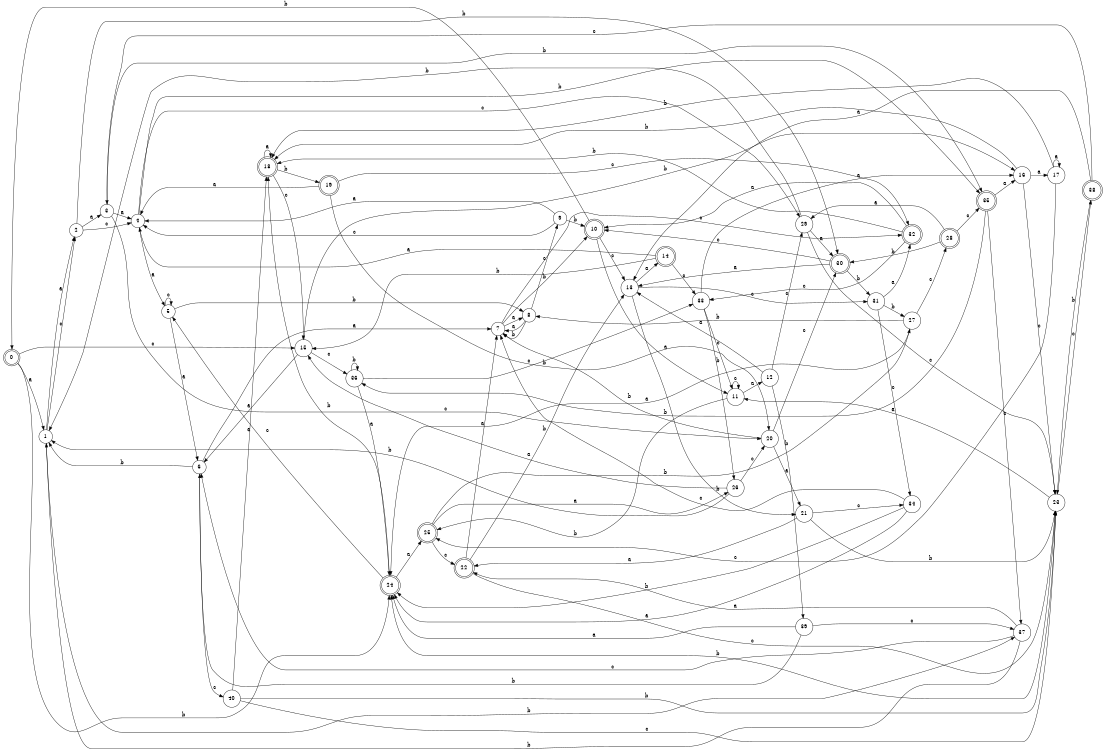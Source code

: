 digraph n33_3 {
__start0 [label="" shape="none"];

rankdir=LR;
size="8,5";

s0 [style="rounded,filled", color="black", fillcolor="white" shape="doublecircle", label="0"];
s1 [style="filled", color="black", fillcolor="white" shape="circle", label="1"];
s2 [style="filled", color="black", fillcolor="white" shape="circle", label="2"];
s3 [style="filled", color="black", fillcolor="white" shape="circle", label="3"];
s4 [style="filled", color="black", fillcolor="white" shape="circle", label="4"];
s5 [style="filled", color="black", fillcolor="white" shape="circle", label="5"];
s6 [style="filled", color="black", fillcolor="white" shape="circle", label="6"];
s7 [style="filled", color="black", fillcolor="white" shape="circle", label="7"];
s8 [style="filled", color="black", fillcolor="white" shape="circle", label="8"];
s9 [style="filled", color="black", fillcolor="white" shape="circle", label="9"];
s10 [style="rounded,filled", color="black", fillcolor="white" shape="doublecircle", label="10"];
s11 [style="filled", color="black", fillcolor="white" shape="circle", label="11"];
s12 [style="filled", color="black", fillcolor="white" shape="circle", label="12"];
s13 [style="filled", color="black", fillcolor="white" shape="circle", label="13"];
s14 [style="rounded,filled", color="black", fillcolor="white" shape="doublecircle", label="14"];
s15 [style="filled", color="black", fillcolor="white" shape="circle", label="15"];
s16 [style="filled", color="black", fillcolor="white" shape="circle", label="16"];
s17 [style="filled", color="black", fillcolor="white" shape="circle", label="17"];
s18 [style="rounded,filled", color="black", fillcolor="white" shape="doublecircle", label="18"];
s19 [style="rounded,filled", color="black", fillcolor="white" shape="doublecircle", label="19"];
s20 [style="filled", color="black", fillcolor="white" shape="circle", label="20"];
s21 [style="filled", color="black", fillcolor="white" shape="circle", label="21"];
s22 [style="rounded,filled", color="black", fillcolor="white" shape="doublecircle", label="22"];
s23 [style="filled", color="black", fillcolor="white" shape="circle", label="23"];
s24 [style="rounded,filled", color="black", fillcolor="white" shape="doublecircle", label="24"];
s25 [style="rounded,filled", color="black", fillcolor="white" shape="doublecircle", label="25"];
s26 [style="filled", color="black", fillcolor="white" shape="circle", label="26"];
s27 [style="filled", color="black", fillcolor="white" shape="circle", label="27"];
s28 [style="rounded,filled", color="black", fillcolor="white" shape="doublecircle", label="28"];
s29 [style="filled", color="black", fillcolor="white" shape="circle", label="29"];
s30 [style="rounded,filled", color="black", fillcolor="white" shape="doublecircle", label="30"];
s31 [style="filled", color="black", fillcolor="white" shape="circle", label="31"];
s32 [style="rounded,filled", color="black", fillcolor="white" shape="doublecircle", label="32"];
s33 [style="filled", color="black", fillcolor="white" shape="circle", label="33"];
s34 [style="filled", color="black", fillcolor="white" shape="circle", label="34"];
s35 [style="rounded,filled", color="black", fillcolor="white" shape="doublecircle", label="35"];
s36 [style="filled", color="black", fillcolor="white" shape="circle", label="36"];
s37 [style="filled", color="black", fillcolor="white" shape="circle", label="37"];
s38 [style="rounded,filled", color="black", fillcolor="white" shape="doublecircle", label="38"];
s39 [style="filled", color="black", fillcolor="white" shape="circle", label="39"];
s40 [style="filled", color="black", fillcolor="white" shape="circle", label="40"];
s0 -> s1 [label="a"];
s0 -> s24 [label="b"];
s0 -> s15 [label="c"];
s1 -> s2 [label="a"];
s1 -> s37 [label="b"];
s1 -> s2 [label="c"];
s2 -> s3 [label="a"];
s2 -> s30 [label="b"];
s2 -> s4 [label="c"];
s3 -> s4 [label="a"];
s3 -> s35 [label="b"];
s3 -> s20 [label="c"];
s4 -> s5 [label="a"];
s4 -> s35 [label="b"];
s4 -> s29 [label="c"];
s5 -> s6 [label="a"];
s5 -> s8 [label="b"];
s5 -> s5 [label="c"];
s6 -> s7 [label="a"];
s6 -> s1 [label="b"];
s6 -> s40 [label="c"];
s7 -> s8 [label="a"];
s7 -> s10 [label="b"];
s7 -> s32 [label="c"];
s8 -> s7 [label="a"];
s8 -> s7 [label="b"];
s8 -> s9 [label="c"];
s9 -> s4 [label="a"];
s9 -> s10 [label="b"];
s9 -> s4 [label="c"];
s10 -> s11 [label="a"];
s10 -> s0 [label="b"];
s10 -> s13 [label="c"];
s11 -> s12 [label="a"];
s11 -> s25 [label="b"];
s11 -> s11 [label="c"];
s12 -> s13 [label="a"];
s12 -> s39 [label="b"];
s12 -> s29 [label="c"];
s13 -> s14 [label="a"];
s13 -> s21 [label="b"];
s13 -> s31 [label="c"];
s14 -> s4 [label="a"];
s14 -> s15 [label="b"];
s14 -> s33 [label="c"];
s15 -> s6 [label="a"];
s15 -> s16 [label="b"];
s15 -> s36 [label="c"];
s16 -> s17 [label="a"];
s16 -> s18 [label="b"];
s16 -> s23 [label="c"];
s17 -> s17 [label="a"];
s17 -> s18 [label="b"];
s17 -> s25 [label="c"];
s18 -> s18 [label="a"];
s18 -> s19 [label="b"];
s18 -> s15 [label="c"];
s19 -> s4 [label="a"];
s19 -> s20 [label="b"];
s19 -> s32 [label="c"];
s20 -> s21 [label="a"];
s20 -> s7 [label="b"];
s20 -> s30 [label="c"];
s21 -> s22 [label="a"];
s21 -> s23 [label="b"];
s21 -> s34 [label="c"];
s22 -> s7 [label="a"];
s22 -> s13 [label="b"];
s22 -> s23 [label="c"];
s23 -> s11 [label="a"];
s23 -> s24 [label="b"];
s23 -> s38 [label="c"];
s24 -> s25 [label="a"];
s24 -> s18 [label="b"];
s24 -> s5 [label="c"];
s25 -> s26 [label="a"];
s25 -> s27 [label="b"];
s25 -> s22 [label="c"];
s26 -> s15 [label="a"];
s26 -> s1 [label="b"];
s26 -> s20 [label="c"];
s27 -> s24 [label="a"];
s27 -> s8 [label="b"];
s27 -> s28 [label="c"];
s28 -> s29 [label="a"];
s28 -> s30 [label="b"];
s28 -> s35 [label="c"];
s29 -> s30 [label="a"];
s29 -> s1 [label="b"];
s29 -> s23 [label="c"];
s30 -> s13 [label="a"];
s30 -> s31 [label="b"];
s30 -> s10 [label="c"];
s31 -> s32 [label="a"];
s31 -> s27 [label="b"];
s31 -> s34 [label="c"];
s32 -> s10 [label="a"];
s32 -> s18 [label="b"];
s32 -> s33 [label="c"];
s33 -> s16 [label="a"];
s33 -> s26 [label="b"];
s33 -> s11 [label="c"];
s34 -> s24 [label="a"];
s34 -> s24 [label="b"];
s34 -> s7 [label="c"];
s35 -> s16 [label="a"];
s35 -> s36 [label="b"];
s35 -> s37 [label="c"];
s36 -> s24 [label="a"];
s36 -> s36 [label="b"];
s36 -> s33 [label="c"];
s37 -> s22 [label="a"];
s37 -> s1 [label="b"];
s37 -> s6 [label="c"];
s38 -> s13 [label="a"];
s38 -> s23 [label="b"];
s38 -> s3 [label="c"];
s39 -> s24 [label="a"];
s39 -> s6 [label="b"];
s39 -> s37 [label="c"];
s40 -> s18 [label="a"];
s40 -> s23 [label="b"];
s40 -> s23 [label="c"];

}